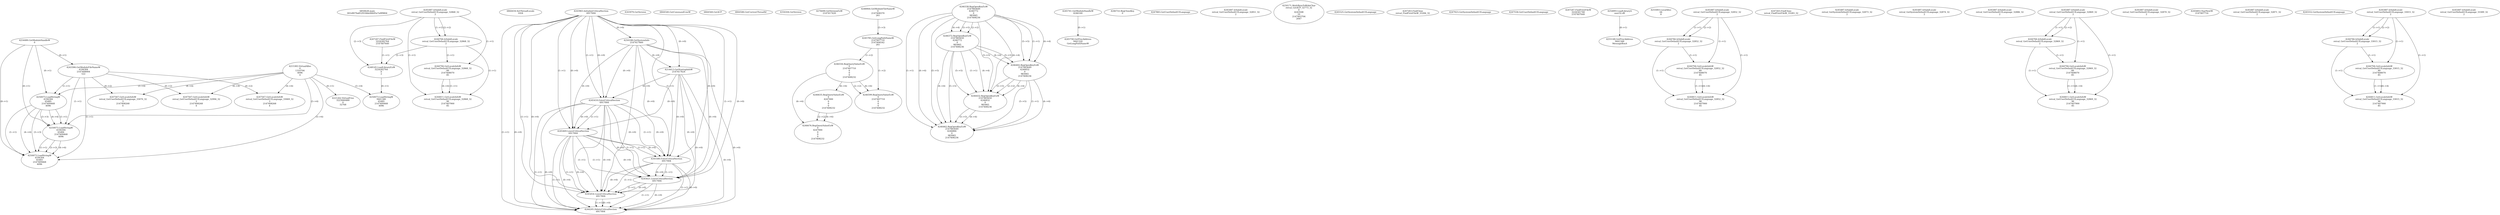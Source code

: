 // Global SCDG with merge call
digraph {
	0 [label="6850628.main
001df479a85291fdde06b95e7a9f9804"]
	1 [label="4254480.GetModuleHandleW
0"]
	2 [label="6844434.SetThreadLocale
1024"]
	3 [label="4243965.InitializeCriticalSection
6917004"]
	4 [label="4243979.GetVersion
"]
	5 [label="4250188.GetSystemInfo
2147417660"]
	3 -> 5 [label="(0-->0)"]
	6 [label="6844540.GetCommandLineW
"]
	7 [label="4214413.GetStartupInfoW
2147417624"]
	3 -> 7 [label="(0-->0)"]
	5 -> 7 [label="(0-->0)"]
	8 [label="6844560.GetACP
"]
	9 [label="6844580.GetCurrentThreadId
"]
	10 [label="4250204.GetVersion
"]
	11 [label="4276690.GetVersionExW
2147417420"]
	12 [label="4243306.GetModuleFileNameW
4194304
2147408904
522"]
	1 -> 12 [label="(0-->1)"]
	13 [label="4248064.GetModuleFileNameW
0
2147408370
261"]
	14 [label="4215383.VirtualAlloc
0
1310704
4096
4"]
	15 [label="4246338.RegOpenKeyExW
2147483649
4246772
0
983065
2147408236"]
	16 [label="4245741.GetModuleHandleW
4246160"]
	17 [label="4245758.GetProcAddress
9441320
GetLongPathNameW"]
	16 -> 17 [label="(0-->1)"]
	18 [label="4245785.GetLongPathNameW
2147407710
2147406542
261"]
	13 -> 18 [label="(3-->3)"]
	19 [label="4246556.RegQueryValueExW
0
2147407710
0
0
0
2147408232"]
	18 -> 19 [label="(1-->2)"]
	20 [label="4246635.RegQueryValueExW
0
4247000
0
0
0
2147408232"]
	19 -> 20 [label="(6-->6)"]
	21 [label="4246722.RegCloseKey
0"]
	22 [label="4247883.GetUserDefaultUILanguage
"]
	23 [label="4245418.EnterCriticalSection
6917004"]
	3 -> 23 [label="(1-->1)"]
	3 -> 23 [label="(0-->0)"]
	5 -> 23 [label="(0-->0)"]
	7 -> 23 [label="(0-->0)"]
	24 [label="4245469.LeaveCriticalSection
6917004"]
	3 -> 24 [label="(1-->1)"]
	23 -> 24 [label="(1-->1)"]
	3 -> 24 [label="(0-->0)"]
	5 -> 24 [label="(0-->0)"]
	7 -> 24 [label="(0-->0)"]
	23 -> 24 [label="(0-->0)"]
	25 [label="4245487.IsValidLocale
retval_GetUserDefaultUILanguage_32851_32
2"]
	26 [label="4250171.MultiByteToWideChar
retval_GetACP_32773_32
0
4243508
10
2147403704
2047"]
	27 [label="4246372.RegOpenKeyExW
2147483650
4246772
0
983065
2147408236"]
	15 -> 27 [label="(2-->2)"]
	15 -> 27 [label="(4-->4)"]
	15 -> 27 [label="(5-->5)"]
	28 [label="4246599.RegQueryValueExW
0
2147407710
0
0
0
2147408232"]
	18 -> 28 [label="(1-->2)"]
	19 -> 28 [label="(2-->2)"]
	19 -> 28 [label="(6-->6)"]
	29 [label="4245487.IsValidLocale
retval_GetUserDefaultUILanguage_32868_32
2"]
	30 [label="4244766.IsValidLocale
retval_GetUserDefaultUILanguage_32868_32
2"]
	29 -> 30 [label="(1-->1)"]
	29 -> 30 [label="(2-->2)"]
	31 [label="4244794.GetLocaleInfoW
retval_GetUserDefaultUILanguage_32868_32
89
2147408070
85"]
	29 -> 31 [label="(1-->1)"]
	30 -> 31 [label="(1-->1)"]
	32 [label="4244811.GetLocaleInfoW
retval_GetUserDefaultUILanguage_32868_32
90
2147407900
85"]
	29 -> 32 [label="(1-->1)"]
	30 -> 32 [label="(1-->1)"]
	31 -> 32 [label="(1-->1)"]
	31 -> 32 [label="(4-->4)"]
	33 [label="4245525.GetSystemDefaultUILanguage
"]
	34 [label="4245580.EnterCriticalSection
6917004"]
	3 -> 34 [label="(1-->1)"]
	23 -> 34 [label="(1-->1)"]
	24 -> 34 [label="(1-->1)"]
	3 -> 34 [label="(0-->0)"]
	5 -> 34 [label="(0-->0)"]
	7 -> 34 [label="(0-->0)"]
	23 -> 34 [label="(0-->0)"]
	24 -> 34 [label="(0-->0)"]
	35 [label="4245621.LeaveCriticalSection
6917004"]
	3 -> 35 [label="(1-->1)"]
	23 -> 35 [label="(1-->1)"]
	24 -> 35 [label="(1-->1)"]
	34 -> 35 [label="(1-->1)"]
	3 -> 35 [label="(0-->0)"]
	5 -> 35 [label="(0-->0)"]
	7 -> 35 [label="(0-->0)"]
	23 -> 35 [label="(0-->0)"]
	24 -> 35 [label="(0-->0)"]
	34 -> 35 [label="(0-->0)"]
	36 [label="4247247.FindFirstFileW
3224282764
2147407640"]
	37 [label="4247263.FindClose
retval_FindFirstFileW_33284_32"]
	38 [label="4248145.LoadLibraryExW
3224282764
0
2"]
	36 -> 38 [label="(1-->1)"]
	29 -> 38 [label="(2-->3)"]
	30 -> 38 [label="(2-->3)"]
	39 [label="4250073.LoadStringW
9441340
65485
2147409468
4096"]
	38 -> 39 [label="(0-->1)"]
	14 -> 39 [label="(3-->4)"]
	40 [label="4247923.GetSystemDefaultUILanguage
"]
	41 [label="4245454.LeaveCriticalSection
6917004"]
	3 -> 41 [label="(1-->1)"]
	23 -> 41 [label="(1-->1)"]
	24 -> 41 [label="(1-->1)"]
	34 -> 41 [label="(1-->1)"]
	35 -> 41 [label="(1-->1)"]
	3 -> 41 [label="(0-->0)"]
	5 -> 41 [label="(0-->0)"]
	7 -> 41 [label="(0-->0)"]
	23 -> 41 [label="(0-->0)"]
	24 -> 41 [label="(0-->0)"]
	34 -> 41 [label="(0-->0)"]
	35 -> 41 [label="(0-->0)"]
	42 [label="4247558.GetUserDefaultUILanguage
"]
	43 [label="4247567.GetLocaleInfoW
retval_GetUserDefaultUILanguage_33070_32
3
2147408268
4"]
	12 -> 43 [label="(0-->2)"]
	14 -> 43 [label="(4-->4)"]
	44 [label="4247247.FindFirstFileW
3224341740
2147407640"]
	45 [label="4250073.LoadStringW
4194304
65485
2147409468
4096"]
	1 -> 45 [label="(0-->1)"]
	12 -> 45 [label="(1-->1)"]
	14 -> 45 [label="(3-->4)"]
	46 [label="4250073.LoadStringW
4194304
65484
2147409468
4096"]
	1 -> 46 [label="(0-->1)"]
	12 -> 46 [label="(1-->1)"]
	45 -> 46 [label="(1-->1)"]
	45 -> 46 [label="(3-->3)"]
	14 -> 46 [label="(3-->4)"]
	45 -> 46 [label="(4-->4)"]
	47 [label="4250073.LoadStringW
4194304
65483
2147409468
4096"]
	1 -> 47 [label="(0-->1)"]
	12 -> 47 [label="(1-->1)"]
	45 -> 47 [label="(1-->1)"]
	46 -> 47 [label="(1-->1)"]
	45 -> 47 [label="(3-->3)"]
	46 -> 47 [label="(3-->3)"]
	14 -> 47 [label="(3-->4)"]
	45 -> 47 [label="(4-->4)"]
	46 -> 47 [label="(4-->4)"]
	48 [label="4254893.LoadLibraryA
user32.dll"]
	49 [label="4255003.LocalAlloc
64
8"]
	50 [label="4255148.GetProcAddress
9441348
MessageBoxA"]
	48 -> 50 [label="(0-->1)"]
	51 [label="4244205.DeleteCriticalSection
6917004"]
	3 -> 51 [label="(1-->1)"]
	23 -> 51 [label="(1-->1)"]
	24 -> 51 [label="(1-->1)"]
	34 -> 51 [label="(1-->1)"]
	35 -> 51 [label="(1-->1)"]
	41 -> 51 [label="(1-->1)"]
	3 -> 51 [label="(0-->0)"]
	5 -> 51 [label="(0-->0)"]
	7 -> 51 [label="(0-->0)"]
	23 -> 51 [label="(0-->0)"]
	24 -> 51 [label="(0-->0)"]
	34 -> 51 [label="(0-->0)"]
	35 -> 51 [label="(0-->0)"]
	41 -> 51 [label="(0-->0)"]
	52 [label="4221262.VirtualFree
3223060480
0
32768"]
	14 -> 52 [label="(0-->1)"]
	53 [label="4247567.GetLocaleInfoW
retval_GetUserDefaultUILanguage_32994_32
3
2147408268
4"]
	12 -> 53 [label="(0-->2)"]
	14 -> 53 [label="(4-->4)"]
	54 [label="4245487.IsValidLocale
retval_GetUserDefaultUILanguage_32852_32
2"]
	55 [label="4247567.GetLocaleInfoW
retval_GetUserDefaultUILanguage_33069_32
3
2147408268
4"]
	12 -> 55 [label="(0-->2)"]
	14 -> 55 [label="(4-->4)"]
	56 [label="4244766.IsValidLocale
retval_GetUserDefaultUILanguage_32852_32
2"]
	54 -> 56 [label="(1-->1)"]
	54 -> 56 [label="(2-->2)"]
	57 [label="4244794.GetLocaleInfoW
retval_GetUserDefaultUILanguage_32852_32
89
2147408070
85"]
	54 -> 57 [label="(1-->1)"]
	56 -> 57 [label="(1-->1)"]
	58 [label="4244811.GetLocaleInfoW
retval_GetUserDefaultUILanguage_32852_32
90
2147407900
85"]
	54 -> 58 [label="(1-->1)"]
	56 -> 58 [label="(1-->1)"]
	57 -> 58 [label="(1-->1)"]
	57 -> 58 [label="(4-->4)"]
	59 [label="4247263.FindClose
retval_FindFirstFileW_33283_32"]
	60 [label="4245487.IsValidLocale
retval_GetSystemDefaultUILanguage_32873_32
2"]
	61 [label="4245487.IsValidLocale
retval_GetSystemDefaultUILanguage_32874_32
2"]
	62 [label="4246676.RegQueryValueExW
0
4247000
0
0
0
2147408232"]
	20 -> 62 [label="(2-->2)"]
	19 -> 62 [label="(6-->6)"]
	20 -> 62 [label="(6-->6)"]
	63 [label="4245487.IsValidLocale
retval_GetUserDefaultUILanguage_32886_32
2"]
	64 [label="4246402.RegOpenKeyExW
2147483649
4246832
0
983065
2147408236"]
	15 -> 64 [label="(1-->1)"]
	15 -> 64 [label="(4-->4)"]
	27 -> 64 [label="(4-->4)"]
	15 -> 64 [label="(5-->5)"]
	27 -> 64 [label="(5-->5)"]
	65 [label="4245487.IsValidLocale
retval_GetUserDefaultUILanguage_32869_32
2"]
	66 [label="4245487.IsValidLocale
retval_GetUserDefaultUILanguage_32870_32
2"]
	67 [label="4245683.CharNextW
2147407716"]
	68 [label="4245487.IsValidLocale
retval_GetUserDefaultUILanguage_32871_32
2"]
	69 [label="4245552.GetSystemDefaultUILanguage
"]
	70 [label="4244766.IsValidLocale
retval_GetUserDefaultUILanguage_32869_32
2"]
	65 -> 70 [label="(1-->1)"]
	65 -> 70 [label="(2-->2)"]
	71 [label="4244794.GetLocaleInfoW
retval_GetUserDefaultUILanguage_32869_32
89
2147408070
85"]
	65 -> 71 [label="(1-->1)"]
	70 -> 71 [label="(1-->1)"]
	72 [label="4244811.GetLocaleInfoW
retval_GetUserDefaultUILanguage_32869_32
90
2147407900
85"]
	65 -> 72 [label="(1-->1)"]
	70 -> 72 [label="(1-->1)"]
	71 -> 72 [label="(1-->1)"]
	71 -> 72 [label="(4-->4)"]
	73 [label="4246432.RegOpenKeyExW
2147483650
4246832
0
983065
2147408236"]
	27 -> 73 [label="(1-->1)"]
	64 -> 73 [label="(2-->2)"]
	15 -> 73 [label="(4-->4)"]
	27 -> 73 [label="(4-->4)"]
	64 -> 73 [label="(4-->4)"]
	15 -> 73 [label="(5-->5)"]
	27 -> 73 [label="(5-->5)"]
	64 -> 73 [label="(5-->5)"]
	74 [label="4246462.RegOpenKeyExW
2147483649
4246884
0
983065
2147408236"]
	15 -> 74 [label="(1-->1)"]
	64 -> 74 [label="(1-->1)"]
	15 -> 74 [label="(4-->4)"]
	27 -> 74 [label="(4-->4)"]
	64 -> 74 [label="(4-->4)"]
	73 -> 74 [label="(4-->4)"]
	15 -> 74 [label="(5-->5)"]
	27 -> 74 [label="(5-->5)"]
	64 -> 74 [label="(5-->5)"]
	73 -> 74 [label="(5-->5)"]
	75 [label="4245487.IsValidLocale
retval_GetUserDefaultUILanguage_33015_32
2"]
	76 [label="4244766.IsValidLocale
retval_GetUserDefaultUILanguage_33015_32
2"]
	75 -> 76 [label="(1-->1)"]
	75 -> 76 [label="(2-->2)"]
	77 [label="4244794.GetLocaleInfoW
retval_GetUserDefaultUILanguage_33015_32
89
2147408070
85"]
	75 -> 77 [label="(1-->1)"]
	76 -> 77 [label="(1-->1)"]
	78 [label="4244811.GetLocaleInfoW
retval_GetUserDefaultUILanguage_33015_32
90
2147407900
85"]
	75 -> 78 [label="(1-->1)"]
	76 -> 78 [label="(1-->1)"]
	77 -> 78 [label="(1-->1)"]
	77 -> 78 [label="(4-->4)"]
	79 [label="4245487.IsValidLocale
retval_GetUserDefaultUILanguage_33389_32
2"]
}
